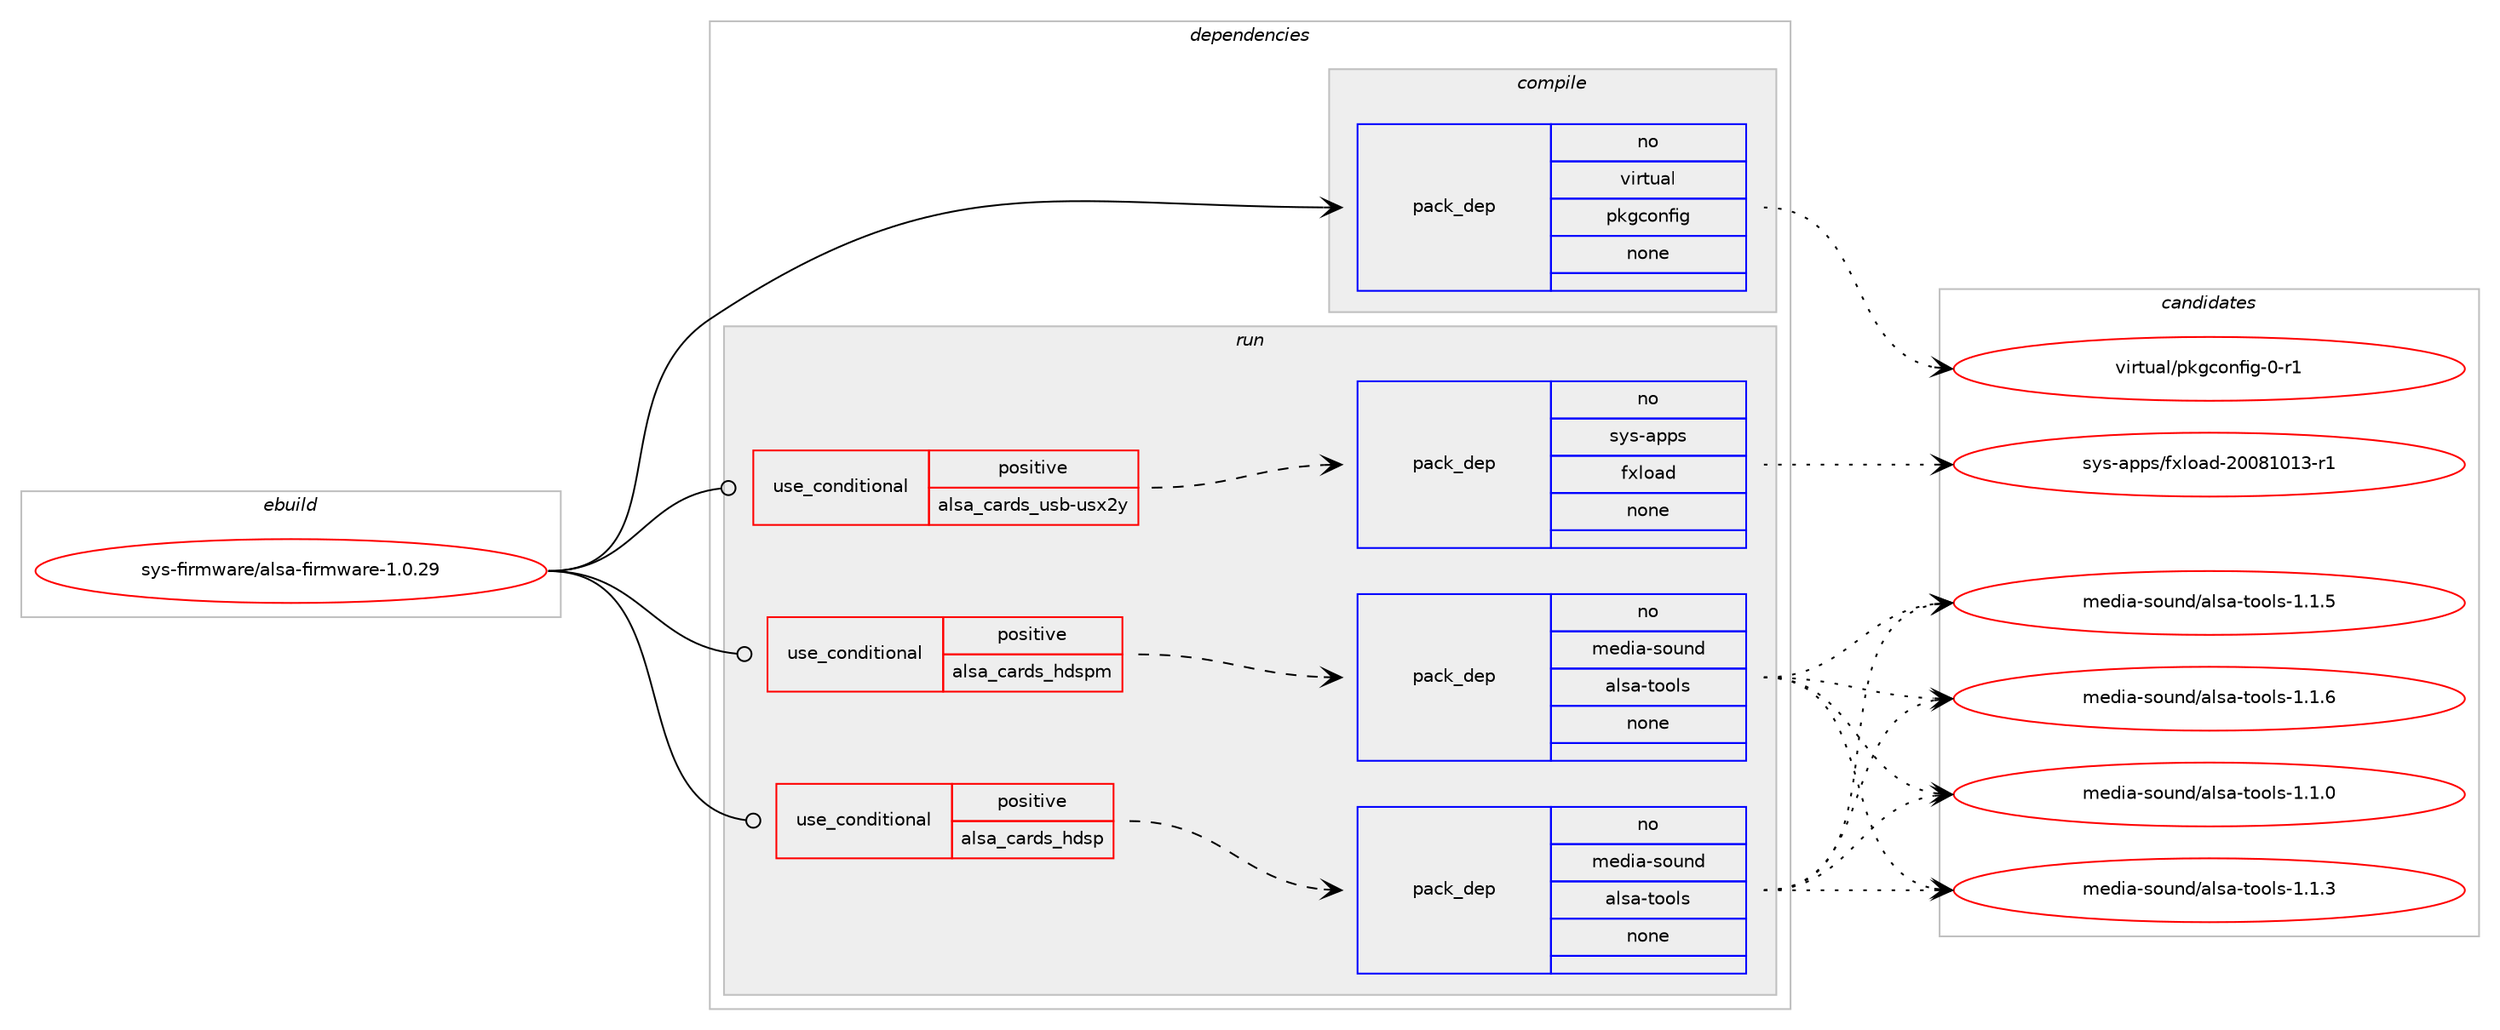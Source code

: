 digraph prolog {

# *************
# Graph options
# *************

newrank=true;
concentrate=true;
compound=true;
graph [rankdir=LR,fontname=Helvetica,fontsize=10,ranksep=1.5];#, ranksep=2.5, nodesep=0.2];
edge  [arrowhead=vee];
node  [fontname=Helvetica,fontsize=10];

# **********
# The ebuild
# **********

subgraph cluster_leftcol {
color=gray;
rank=same;
label=<<i>ebuild</i>>;
id [label="sys-firmware/alsa-firmware-1.0.29", color=red, width=4, href="../sys-firmware/alsa-firmware-1.0.29.svg"];
}

# ****************
# The dependencies
# ****************

subgraph cluster_midcol {
color=gray;
label=<<i>dependencies</i>>;
subgraph cluster_compile {
fillcolor="#eeeeee";
style=filled;
label=<<i>compile</i>>;
subgraph pack5835 {
dependency6505 [label=<<TABLE BORDER="0" CELLBORDER="1" CELLSPACING="0" CELLPADDING="4" WIDTH="220"><TR><TD ROWSPAN="6" CELLPADDING="30">pack_dep</TD></TR><TR><TD WIDTH="110">no</TD></TR><TR><TD>virtual</TD></TR><TR><TD>pkgconfig</TD></TR><TR><TD>none</TD></TR><TR><TD></TD></TR></TABLE>>, shape=none, color=blue];
}
id:e -> dependency6505:w [weight=20,style="solid",arrowhead="vee"];
}
subgraph cluster_compileandrun {
fillcolor="#eeeeee";
style=filled;
label=<<i>compile and run</i>>;
}
subgraph cluster_run {
fillcolor="#eeeeee";
style=filled;
label=<<i>run</i>>;
subgraph cond608 {
dependency6506 [label=<<TABLE BORDER="0" CELLBORDER="1" CELLSPACING="0" CELLPADDING="4"><TR><TD ROWSPAN="3" CELLPADDING="10">use_conditional</TD></TR><TR><TD>positive</TD></TR><TR><TD>alsa_cards_hdsp</TD></TR></TABLE>>, shape=none, color=red];
subgraph pack5836 {
dependency6507 [label=<<TABLE BORDER="0" CELLBORDER="1" CELLSPACING="0" CELLPADDING="4" WIDTH="220"><TR><TD ROWSPAN="6" CELLPADDING="30">pack_dep</TD></TR><TR><TD WIDTH="110">no</TD></TR><TR><TD>media-sound</TD></TR><TR><TD>alsa-tools</TD></TR><TR><TD>none</TD></TR><TR><TD></TD></TR></TABLE>>, shape=none, color=blue];
}
dependency6506:e -> dependency6507:w [weight=20,style="dashed",arrowhead="vee"];
}
id:e -> dependency6506:w [weight=20,style="solid",arrowhead="odot"];
subgraph cond609 {
dependency6508 [label=<<TABLE BORDER="0" CELLBORDER="1" CELLSPACING="0" CELLPADDING="4"><TR><TD ROWSPAN="3" CELLPADDING="10">use_conditional</TD></TR><TR><TD>positive</TD></TR><TR><TD>alsa_cards_hdspm</TD></TR></TABLE>>, shape=none, color=red];
subgraph pack5837 {
dependency6509 [label=<<TABLE BORDER="0" CELLBORDER="1" CELLSPACING="0" CELLPADDING="4" WIDTH="220"><TR><TD ROWSPAN="6" CELLPADDING="30">pack_dep</TD></TR><TR><TD WIDTH="110">no</TD></TR><TR><TD>media-sound</TD></TR><TR><TD>alsa-tools</TD></TR><TR><TD>none</TD></TR><TR><TD></TD></TR></TABLE>>, shape=none, color=blue];
}
dependency6508:e -> dependency6509:w [weight=20,style="dashed",arrowhead="vee"];
}
id:e -> dependency6508:w [weight=20,style="solid",arrowhead="odot"];
subgraph cond610 {
dependency6510 [label=<<TABLE BORDER="0" CELLBORDER="1" CELLSPACING="0" CELLPADDING="4"><TR><TD ROWSPAN="3" CELLPADDING="10">use_conditional</TD></TR><TR><TD>positive</TD></TR><TR><TD>alsa_cards_usb-usx2y</TD></TR></TABLE>>, shape=none, color=red];
subgraph pack5838 {
dependency6511 [label=<<TABLE BORDER="0" CELLBORDER="1" CELLSPACING="0" CELLPADDING="4" WIDTH="220"><TR><TD ROWSPAN="6" CELLPADDING="30">pack_dep</TD></TR><TR><TD WIDTH="110">no</TD></TR><TR><TD>sys-apps</TD></TR><TR><TD>fxload</TD></TR><TR><TD>none</TD></TR><TR><TD></TD></TR></TABLE>>, shape=none, color=blue];
}
dependency6510:e -> dependency6511:w [weight=20,style="dashed",arrowhead="vee"];
}
id:e -> dependency6510:w [weight=20,style="solid",arrowhead="odot"];
}
}

# **************
# The candidates
# **************

subgraph cluster_choices {
rank=same;
color=gray;
label=<<i>candidates</i>>;

subgraph choice5835 {
color=black;
nodesep=1;
choice11810511411611797108471121071039911111010210510345484511449 [label="virtual/pkgconfig-0-r1", color=red, width=4,href="../virtual/pkgconfig-0-r1.svg"];
dependency6505:e -> choice11810511411611797108471121071039911111010210510345484511449:w [style=dotted,weight="100"];
}
subgraph choice5836 {
color=black;
nodesep=1;
choice109101100105974511511111711010047971081159745116111111108115454946494648 [label="media-sound/alsa-tools-1.1.0", color=red, width=4,href="../media-sound/alsa-tools-1.1.0.svg"];
choice109101100105974511511111711010047971081159745116111111108115454946494651 [label="media-sound/alsa-tools-1.1.3", color=red, width=4,href="../media-sound/alsa-tools-1.1.3.svg"];
choice109101100105974511511111711010047971081159745116111111108115454946494653 [label="media-sound/alsa-tools-1.1.5", color=red, width=4,href="../media-sound/alsa-tools-1.1.5.svg"];
choice109101100105974511511111711010047971081159745116111111108115454946494654 [label="media-sound/alsa-tools-1.1.6", color=red, width=4,href="../media-sound/alsa-tools-1.1.6.svg"];
dependency6507:e -> choice109101100105974511511111711010047971081159745116111111108115454946494648:w [style=dotted,weight="100"];
dependency6507:e -> choice109101100105974511511111711010047971081159745116111111108115454946494651:w [style=dotted,weight="100"];
dependency6507:e -> choice109101100105974511511111711010047971081159745116111111108115454946494653:w [style=dotted,weight="100"];
dependency6507:e -> choice109101100105974511511111711010047971081159745116111111108115454946494654:w [style=dotted,weight="100"];
}
subgraph choice5837 {
color=black;
nodesep=1;
choice109101100105974511511111711010047971081159745116111111108115454946494648 [label="media-sound/alsa-tools-1.1.0", color=red, width=4,href="../media-sound/alsa-tools-1.1.0.svg"];
choice109101100105974511511111711010047971081159745116111111108115454946494651 [label="media-sound/alsa-tools-1.1.3", color=red, width=4,href="../media-sound/alsa-tools-1.1.3.svg"];
choice109101100105974511511111711010047971081159745116111111108115454946494653 [label="media-sound/alsa-tools-1.1.5", color=red, width=4,href="../media-sound/alsa-tools-1.1.5.svg"];
choice109101100105974511511111711010047971081159745116111111108115454946494654 [label="media-sound/alsa-tools-1.1.6", color=red, width=4,href="../media-sound/alsa-tools-1.1.6.svg"];
dependency6509:e -> choice109101100105974511511111711010047971081159745116111111108115454946494648:w [style=dotted,weight="100"];
dependency6509:e -> choice109101100105974511511111711010047971081159745116111111108115454946494651:w [style=dotted,weight="100"];
dependency6509:e -> choice109101100105974511511111711010047971081159745116111111108115454946494653:w [style=dotted,weight="100"];
dependency6509:e -> choice109101100105974511511111711010047971081159745116111111108115454946494654:w [style=dotted,weight="100"];
}
subgraph choice5838 {
color=black;
nodesep=1;
choice115121115459711211211547102120108111971004550484856494849514511449 [label="sys-apps/fxload-20081013-r1", color=red, width=4,href="../sys-apps/fxload-20081013-r1.svg"];
dependency6511:e -> choice115121115459711211211547102120108111971004550484856494849514511449:w [style=dotted,weight="100"];
}
}

}
